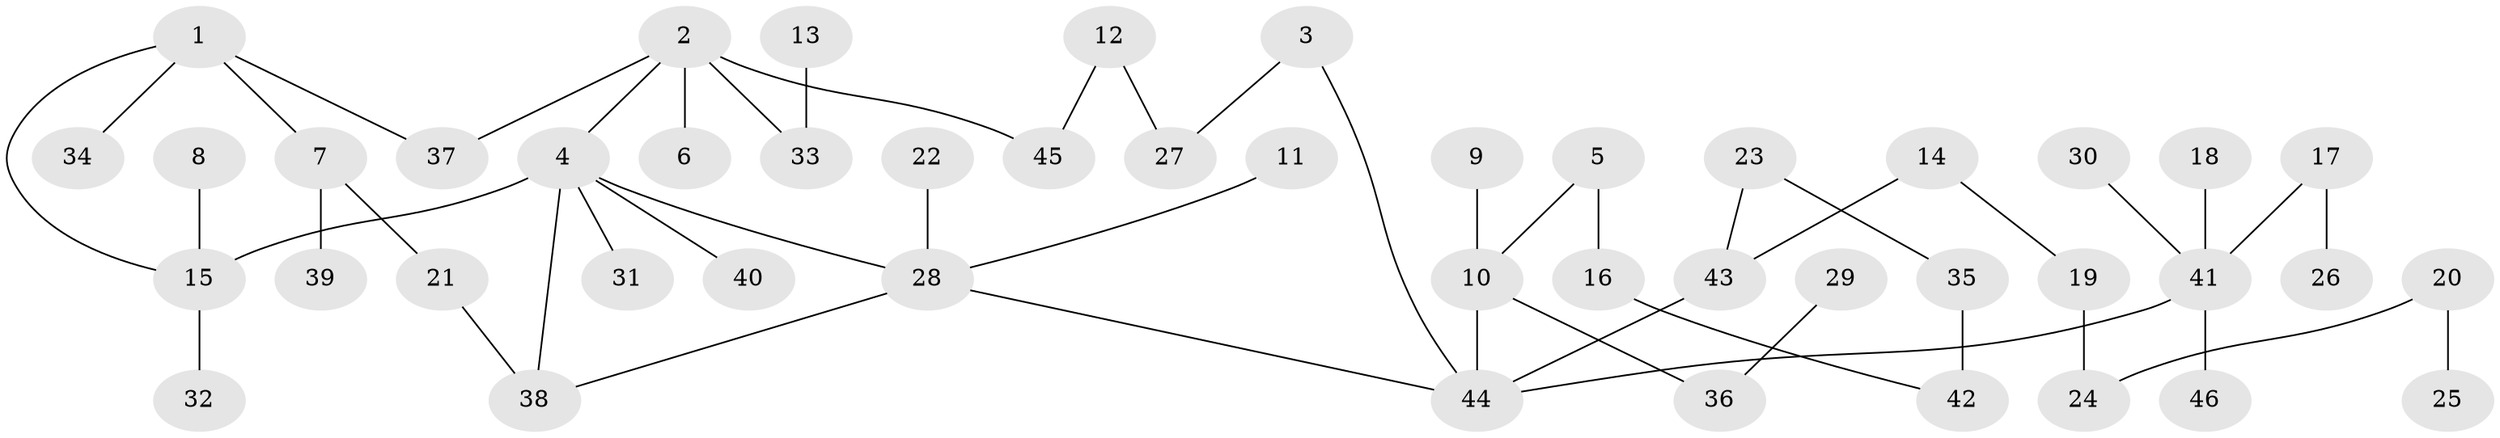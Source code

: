 // original degree distribution, {7: 0.01098901098901099, 6: 0.03296703296703297, 5: 0.04395604395604396, 4: 0.04395604395604396, 2: 0.2857142857142857, 3: 0.13186813186813187, 1: 0.45054945054945056}
// Generated by graph-tools (version 1.1) at 2025/01/03/09/25 03:01:08]
// undirected, 46 vertices, 50 edges
graph export_dot {
graph [start="1"]
  node [color=gray90,style=filled];
  1;
  2;
  3;
  4;
  5;
  6;
  7;
  8;
  9;
  10;
  11;
  12;
  13;
  14;
  15;
  16;
  17;
  18;
  19;
  20;
  21;
  22;
  23;
  24;
  25;
  26;
  27;
  28;
  29;
  30;
  31;
  32;
  33;
  34;
  35;
  36;
  37;
  38;
  39;
  40;
  41;
  42;
  43;
  44;
  45;
  46;
  1 -- 7 [weight=1.0];
  1 -- 15 [weight=1.0];
  1 -- 34 [weight=1.0];
  1 -- 37 [weight=1.0];
  2 -- 4 [weight=1.0];
  2 -- 6 [weight=1.0];
  2 -- 33 [weight=1.0];
  2 -- 37 [weight=1.0];
  2 -- 45 [weight=1.0];
  3 -- 27 [weight=1.0];
  3 -- 44 [weight=1.0];
  4 -- 15 [weight=1.0];
  4 -- 28 [weight=1.0];
  4 -- 31 [weight=1.0];
  4 -- 38 [weight=1.0];
  4 -- 40 [weight=1.0];
  5 -- 10 [weight=1.0];
  5 -- 16 [weight=1.0];
  7 -- 21 [weight=1.0];
  7 -- 39 [weight=1.0];
  8 -- 15 [weight=1.0];
  9 -- 10 [weight=1.0];
  10 -- 36 [weight=1.0];
  10 -- 44 [weight=1.0];
  11 -- 28 [weight=1.0];
  12 -- 27 [weight=1.0];
  12 -- 45 [weight=1.0];
  13 -- 33 [weight=1.0];
  14 -- 19 [weight=1.0];
  14 -- 43 [weight=1.0];
  15 -- 32 [weight=1.0];
  16 -- 42 [weight=1.0];
  17 -- 26 [weight=1.0];
  17 -- 41 [weight=1.0];
  18 -- 41 [weight=1.0];
  19 -- 24 [weight=1.0];
  20 -- 24 [weight=1.0];
  20 -- 25 [weight=1.0];
  21 -- 38 [weight=1.0];
  22 -- 28 [weight=1.0];
  23 -- 35 [weight=1.0];
  23 -- 43 [weight=1.0];
  28 -- 38 [weight=1.0];
  28 -- 44 [weight=1.0];
  29 -- 36 [weight=1.0];
  30 -- 41 [weight=1.0];
  35 -- 42 [weight=1.0];
  41 -- 44 [weight=1.0];
  41 -- 46 [weight=1.0];
  43 -- 44 [weight=1.0];
}
